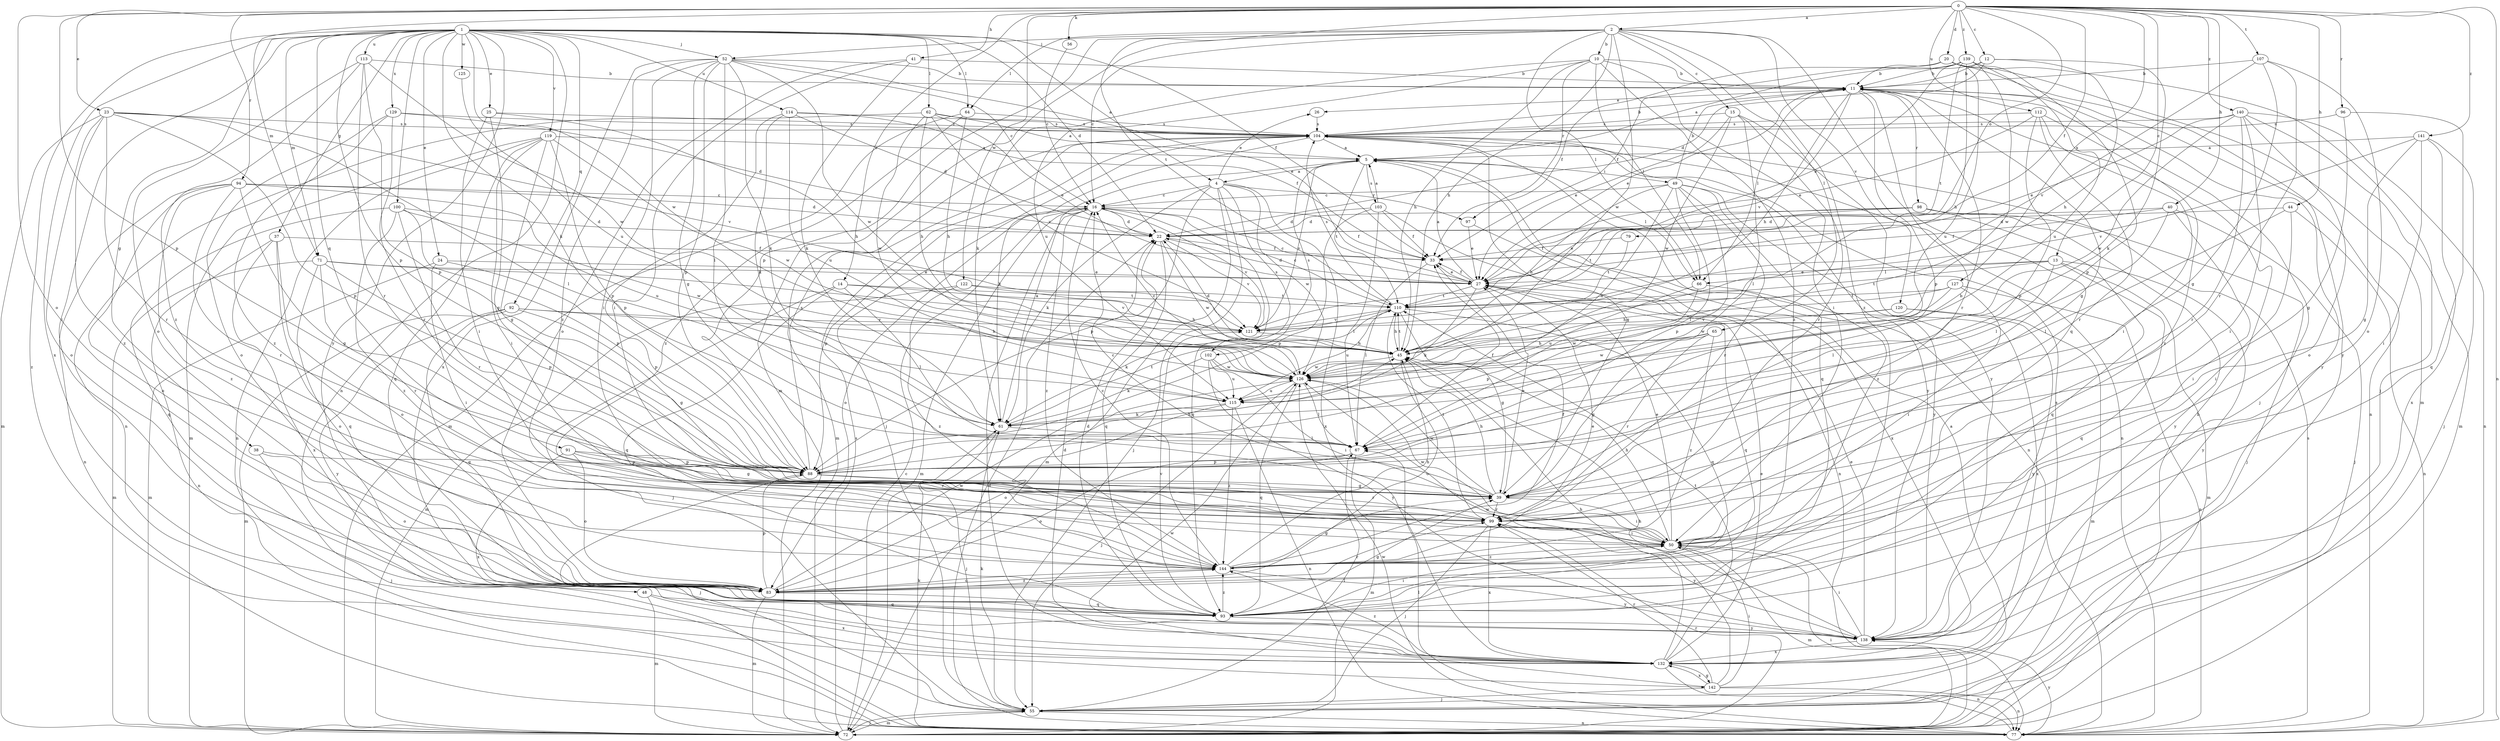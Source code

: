 strict digraph  {
0;
1;
2;
4;
5;
10;
11;
12;
13;
14;
15;
16;
20;
22;
23;
24;
25;
26;
27;
33;
37;
38;
39;
40;
41;
44;
45;
48;
49;
50;
52;
55;
56;
61;
62;
64;
65;
66;
67;
71;
72;
77;
79;
83;
88;
91;
92;
93;
94;
96;
97;
98;
99;
100;
102;
103;
104;
107;
110;
112;
113;
114;
115;
119;
120;
121;
122;
125;
126;
127;
129;
132;
138;
139;
140;
141;
142;
144;
0 -> 2  [label=a];
0 -> 12  [label=c];
0 -> 13  [label=c];
0 -> 14  [label=c];
0 -> 20  [label=d];
0 -> 23  [label=e];
0 -> 33  [label=f];
0 -> 40  [label=h];
0 -> 41  [label=h];
0 -> 44  [label=h];
0 -> 56  [label=k];
0 -> 71  [label=m];
0 -> 77  [label=n];
0 -> 79  [label=o];
0 -> 83  [label=o];
0 -> 88  [label=p];
0 -> 94  [label=r];
0 -> 96  [label=r];
0 -> 107  [label=t];
0 -> 110  [label=t];
0 -> 112  [label=u];
0 -> 122  [label=w];
0 -> 127  [label=x];
0 -> 139  [label=z];
0 -> 140  [label=z];
0 -> 141  [label=z];
1 -> 4  [label=a];
1 -> 22  [label=d];
1 -> 24  [label=e];
1 -> 25  [label=e];
1 -> 33  [label=f];
1 -> 37  [label=g];
1 -> 38  [label=g];
1 -> 48  [label=i];
1 -> 52  [label=j];
1 -> 61  [label=k];
1 -> 62  [label=l];
1 -> 64  [label=l];
1 -> 71  [label=m];
1 -> 77  [label=n];
1 -> 88  [label=p];
1 -> 91  [label=q];
1 -> 92  [label=q];
1 -> 100  [label=s];
1 -> 113  [label=u];
1 -> 114  [label=u];
1 -> 119  [label=v];
1 -> 125  [label=w];
1 -> 126  [label=w];
1 -> 129  [label=x];
1 -> 132  [label=x];
1 -> 138  [label=y];
1 -> 142  [label=z];
2 -> 10  [label=b];
2 -> 15  [label=c];
2 -> 16  [label=c];
2 -> 45  [label=h];
2 -> 52  [label=j];
2 -> 64  [label=l];
2 -> 65  [label=l];
2 -> 66  [label=l];
2 -> 72  [label=m];
2 -> 88  [label=p];
2 -> 93  [label=q];
2 -> 120  [label=v];
2 -> 126  [label=w];
2 -> 144  [label=z];
4 -> 16  [label=c];
4 -> 26  [label=e];
4 -> 55  [label=j];
4 -> 61  [label=k];
4 -> 72  [label=m];
4 -> 88  [label=p];
4 -> 97  [label=r];
4 -> 102  [label=s];
4 -> 126  [label=w];
4 -> 132  [label=x];
5 -> 4  [label=a];
5 -> 49  [label=i];
5 -> 66  [label=l];
5 -> 77  [label=n];
5 -> 102  [label=s];
5 -> 103  [label=s];
5 -> 110  [label=t];
5 -> 121  [label=v];
10 -> 11  [label=b];
10 -> 45  [label=h];
10 -> 50  [label=i];
10 -> 61  [label=k];
10 -> 66  [label=l];
10 -> 97  [label=r];
10 -> 115  [label=u];
10 -> 144  [label=z];
11 -> 26  [label=e];
11 -> 27  [label=e];
11 -> 39  [label=g];
11 -> 45  [label=h];
11 -> 55  [label=j];
11 -> 66  [label=l];
11 -> 77  [label=n];
11 -> 88  [label=p];
11 -> 98  [label=r];
11 -> 99  [label=r];
11 -> 121  [label=v];
11 -> 138  [label=y];
12 -> 5  [label=a];
12 -> 11  [label=b];
12 -> 22  [label=d];
12 -> 45  [label=h];
12 -> 61  [label=k];
13 -> 27  [label=e];
13 -> 66  [label=l];
13 -> 67  [label=l];
13 -> 72  [label=m];
13 -> 93  [label=q];
13 -> 110  [label=t];
13 -> 138  [label=y];
14 -> 55  [label=j];
14 -> 67  [label=l];
14 -> 93  [label=q];
14 -> 110  [label=t];
14 -> 121  [label=v];
15 -> 27  [label=e];
15 -> 67  [label=l];
15 -> 99  [label=r];
15 -> 104  [label=s];
15 -> 126  [label=w];
15 -> 138  [label=y];
16 -> 22  [label=d];
16 -> 33  [label=f];
16 -> 72  [label=m];
16 -> 83  [label=o];
16 -> 88  [label=p];
16 -> 93  [label=q];
16 -> 121  [label=v];
16 -> 132  [label=x];
16 -> 144  [label=z];
20 -> 11  [label=b];
20 -> 33  [label=f];
20 -> 55  [label=j];
20 -> 72  [label=m];
20 -> 115  [label=u];
20 -> 138  [label=y];
22 -> 33  [label=f];
22 -> 93  [label=q];
22 -> 121  [label=v];
22 -> 126  [label=w];
23 -> 67  [label=l];
23 -> 72  [label=m];
23 -> 83  [label=o];
23 -> 88  [label=p];
23 -> 99  [label=r];
23 -> 104  [label=s];
23 -> 121  [label=v];
23 -> 144  [label=z];
24 -> 27  [label=e];
24 -> 50  [label=i];
24 -> 72  [label=m];
24 -> 88  [label=p];
25 -> 39  [label=g];
25 -> 45  [label=h];
25 -> 50  [label=i];
25 -> 104  [label=s];
26 -> 104  [label=s];
27 -> 5  [label=a];
27 -> 16  [label=c];
27 -> 22  [label=d];
27 -> 33  [label=f];
27 -> 61  [label=k];
27 -> 93  [label=q];
27 -> 110  [label=t];
33 -> 27  [label=e];
33 -> 67  [label=l];
37 -> 33  [label=f];
37 -> 77  [label=n];
37 -> 83  [label=o];
37 -> 93  [label=q];
37 -> 132  [label=x];
38 -> 55  [label=j];
38 -> 83  [label=o];
38 -> 88  [label=p];
39 -> 11  [label=b];
39 -> 16  [label=c];
39 -> 27  [label=e];
39 -> 45  [label=h];
39 -> 50  [label=i];
39 -> 99  [label=r];
39 -> 126  [label=w];
40 -> 22  [label=d];
40 -> 33  [label=f];
40 -> 50  [label=i];
40 -> 55  [label=j];
40 -> 67  [label=l];
41 -> 11  [label=b];
41 -> 50  [label=i];
41 -> 61  [label=k];
41 -> 83  [label=o];
44 -> 22  [label=d];
44 -> 50  [label=i];
44 -> 67  [label=l];
44 -> 77  [label=n];
45 -> 22  [label=d];
45 -> 83  [label=o];
45 -> 110  [label=t];
45 -> 126  [label=w];
48 -> 72  [label=m];
48 -> 93  [label=q];
48 -> 132  [label=x];
49 -> 11  [label=b];
49 -> 16  [label=c];
49 -> 45  [label=h];
49 -> 67  [label=l];
49 -> 88  [label=p];
49 -> 99  [label=r];
49 -> 115  [label=u];
49 -> 138  [label=y];
49 -> 144  [label=z];
50 -> 27  [label=e];
50 -> 45  [label=h];
50 -> 72  [label=m];
50 -> 126  [label=w];
50 -> 144  [label=z];
52 -> 11  [label=b];
52 -> 16  [label=c];
52 -> 27  [label=e];
52 -> 39  [label=g];
52 -> 50  [label=i];
52 -> 61  [label=k];
52 -> 67  [label=l];
52 -> 88  [label=p];
52 -> 126  [label=w];
52 -> 132  [label=x];
52 -> 144  [label=z];
55 -> 61  [label=k];
55 -> 67  [label=l];
55 -> 72  [label=m];
55 -> 77  [label=n];
56 -> 16  [label=c];
61 -> 5  [label=a];
61 -> 55  [label=j];
61 -> 67  [label=l];
61 -> 110  [label=t];
62 -> 5  [label=a];
62 -> 27  [label=e];
62 -> 45  [label=h];
62 -> 77  [label=n];
62 -> 104  [label=s];
62 -> 121  [label=v];
62 -> 126  [label=w];
64 -> 45  [label=h];
64 -> 72  [label=m];
64 -> 104  [label=s];
64 -> 144  [label=z];
65 -> 39  [label=g];
65 -> 45  [label=h];
65 -> 99  [label=r];
65 -> 126  [label=w];
65 -> 144  [label=z];
66 -> 88  [label=p];
66 -> 115  [label=u];
66 -> 132  [label=x];
67 -> 33  [label=f];
67 -> 72  [label=m];
67 -> 83  [label=o];
67 -> 88  [label=p];
71 -> 27  [label=e];
71 -> 72  [label=m];
71 -> 83  [label=o];
71 -> 88  [label=p];
71 -> 99  [label=r];
71 -> 121  [label=v];
72 -> 11  [label=b];
72 -> 16  [label=c];
72 -> 50  [label=i];
72 -> 55  [label=j];
72 -> 99  [label=r];
72 -> 104  [label=s];
77 -> 22  [label=d];
77 -> 61  [label=k];
77 -> 67  [label=l];
77 -> 104  [label=s];
77 -> 126  [label=w];
77 -> 138  [label=y];
79 -> 33  [label=f];
79 -> 110  [label=t];
83 -> 72  [label=m];
83 -> 88  [label=p];
83 -> 93  [label=q];
83 -> 99  [label=r];
83 -> 126  [label=w];
83 -> 144  [label=z];
88 -> 39  [label=g];
88 -> 45  [label=h];
88 -> 55  [label=j];
88 -> 99  [label=r];
88 -> 104  [label=s];
91 -> 39  [label=g];
91 -> 83  [label=o];
91 -> 88  [label=p];
91 -> 99  [label=r];
91 -> 132  [label=x];
92 -> 39  [label=g];
92 -> 45  [label=h];
92 -> 72  [label=m];
92 -> 93  [label=q];
92 -> 121  [label=v];
92 -> 138  [label=y];
93 -> 22  [label=d];
93 -> 39  [label=g];
93 -> 50  [label=i];
93 -> 121  [label=v];
93 -> 138  [label=y];
93 -> 144  [label=z];
94 -> 16  [label=c];
94 -> 22  [label=d];
94 -> 39  [label=g];
94 -> 77  [label=n];
94 -> 83  [label=o];
94 -> 99  [label=r];
94 -> 115  [label=u];
94 -> 144  [label=z];
96 -> 39  [label=g];
96 -> 93  [label=q];
96 -> 104  [label=s];
97 -> 27  [label=e];
97 -> 132  [label=x];
98 -> 22  [label=d];
98 -> 27  [label=e];
98 -> 55  [label=j];
98 -> 93  [label=q];
98 -> 110  [label=t];
98 -> 138  [label=y];
99 -> 50  [label=i];
99 -> 55  [label=j];
99 -> 110  [label=t];
99 -> 132  [label=x];
99 -> 138  [label=y];
100 -> 22  [label=d];
100 -> 88  [label=p];
100 -> 93  [label=q];
100 -> 99  [label=r];
100 -> 126  [label=w];
100 -> 144  [label=z];
102 -> 50  [label=i];
102 -> 61  [label=k];
102 -> 115  [label=u];
102 -> 126  [label=w];
102 -> 138  [label=y];
103 -> 5  [label=a];
103 -> 22  [label=d];
103 -> 33  [label=f];
103 -> 67  [label=l];
103 -> 77  [label=n];
103 -> 88  [label=p];
104 -> 5  [label=a];
104 -> 11  [label=b];
104 -> 39  [label=g];
104 -> 55  [label=j];
104 -> 61  [label=k];
104 -> 72  [label=m];
104 -> 77  [label=n];
104 -> 93  [label=q];
104 -> 138  [label=y];
107 -> 11  [label=b];
107 -> 39  [label=g];
107 -> 83  [label=o];
107 -> 99  [label=r];
107 -> 121  [label=v];
110 -> 16  [label=c];
110 -> 39  [label=g];
110 -> 45  [label=h];
110 -> 61  [label=k];
110 -> 93  [label=q];
110 -> 104  [label=s];
110 -> 115  [label=u];
110 -> 121  [label=v];
112 -> 27  [label=e];
112 -> 50  [label=i];
112 -> 88  [label=p];
112 -> 99  [label=r];
112 -> 104  [label=s];
112 -> 144  [label=z];
113 -> 11  [label=b];
113 -> 83  [label=o];
113 -> 88  [label=p];
113 -> 99  [label=r];
113 -> 126  [label=w];
113 -> 144  [label=z];
114 -> 22  [label=d];
114 -> 33  [label=f];
114 -> 61  [label=k];
114 -> 88  [label=p];
114 -> 104  [label=s];
114 -> 115  [label=u];
115 -> 61  [label=k];
115 -> 77  [label=n];
115 -> 83  [label=o];
115 -> 144  [label=z];
119 -> 5  [label=a];
119 -> 39  [label=g];
119 -> 50  [label=i];
119 -> 72  [label=m];
119 -> 77  [label=n];
119 -> 88  [label=p];
119 -> 93  [label=q];
119 -> 126  [label=w];
120 -> 72  [label=m];
120 -> 121  [label=v];
120 -> 126  [label=w];
120 -> 138  [label=y];
121 -> 45  [label=h];
122 -> 45  [label=h];
122 -> 72  [label=m];
122 -> 110  [label=t];
122 -> 144  [label=z];
125 -> 115  [label=u];
126 -> 16  [label=c];
126 -> 55  [label=j];
126 -> 67  [label=l];
126 -> 93  [label=q];
126 -> 115  [label=u];
127 -> 45  [label=h];
127 -> 50  [label=i];
127 -> 77  [label=n];
127 -> 110  [label=t];
127 -> 126  [label=w];
129 -> 22  [label=d];
129 -> 83  [label=o];
129 -> 99  [label=r];
129 -> 104  [label=s];
129 -> 144  [label=z];
132 -> 22  [label=d];
132 -> 27  [label=e];
132 -> 45  [label=h];
132 -> 77  [label=n];
132 -> 104  [label=s];
132 -> 110  [label=t];
132 -> 144  [label=z];
132 -> 142  [label=g];
138 -> 27  [label=e];
138 -> 50  [label=i];
138 -> 126  [label=w];
138 -> 132  [label=x];
139 -> 11  [label=b];
139 -> 27  [label=e];
139 -> 33  [label=f];
139 -> 45  [label=h];
139 -> 88  [label=p];
139 -> 110  [label=t];
139 -> 115  [label=u];
139 -> 126  [label=w];
140 -> 27  [label=e];
140 -> 50  [label=i];
140 -> 72  [label=m];
140 -> 77  [label=n];
140 -> 83  [label=o];
140 -> 99  [label=r];
140 -> 104  [label=s];
140 -> 126  [label=w];
141 -> 5  [label=a];
141 -> 39  [label=g];
141 -> 50  [label=i];
141 -> 55  [label=j];
141 -> 121  [label=v];
141 -> 132  [label=x];
142 -> 5  [label=a];
142 -> 45  [label=h];
142 -> 50  [label=i];
142 -> 55  [label=j];
142 -> 77  [label=n];
142 -> 99  [label=r];
142 -> 126  [label=w];
142 -> 132  [label=x];
144 -> 16  [label=c];
144 -> 27  [label=e];
144 -> 33  [label=f];
144 -> 39  [label=g];
144 -> 45  [label=h];
144 -> 83  [label=o];
144 -> 138  [label=y];
}
